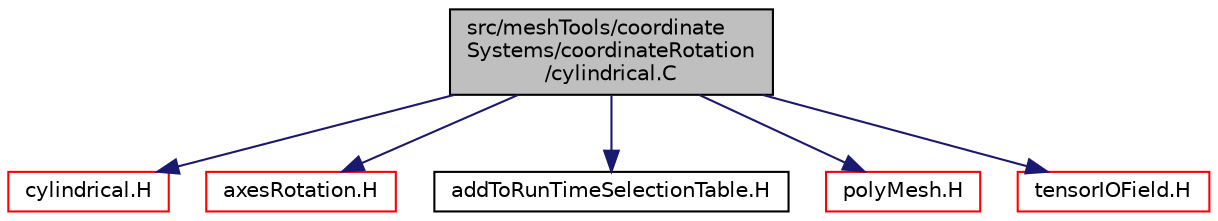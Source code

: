 digraph "src/meshTools/coordinateSystems/coordinateRotation/cylindrical.C"
{
  bgcolor="transparent";
  edge [fontname="Helvetica",fontsize="10",labelfontname="Helvetica",labelfontsize="10"];
  node [fontname="Helvetica",fontsize="10",shape=record];
  Node1 [label="src/meshTools/coordinate\lSystems/coordinateRotation\l/cylindrical.C",height=0.2,width=0.4,color="black", fillcolor="grey75", style="filled", fontcolor="black"];
  Node1 -> Node2 [color="midnightblue",fontsize="10",style="solid",fontname="Helvetica"];
  Node2 [label="cylindrical.H",height=0.2,width=0.4,color="red",URL="$a07410.html"];
  Node1 -> Node3 [color="midnightblue",fontsize="10",style="solid",fontname="Helvetica"];
  Node3 [label="axesRotation.H",height=0.2,width=0.4,color="red",URL="$a07405.html"];
  Node1 -> Node4 [color="midnightblue",fontsize="10",style="solid",fontname="Helvetica"];
  Node4 [label="addToRunTimeSelectionTable.H",height=0.2,width=0.4,color="black",URL="$a08004.html",tooltip="Macros for easy insertion into run-time selection tables. "];
  Node1 -> Node5 [color="midnightblue",fontsize="10",style="solid",fontname="Helvetica"];
  Node5 [label="polyMesh.H",height=0.2,width=0.4,color="red",URL="$a08802.html"];
  Node1 -> Node6 [color="midnightblue",fontsize="10",style="solid",fontname="Helvetica"];
  Node6 [label="tensorIOField.H",height=0.2,width=0.4,color="red",URL="$a08154.html"];
}
